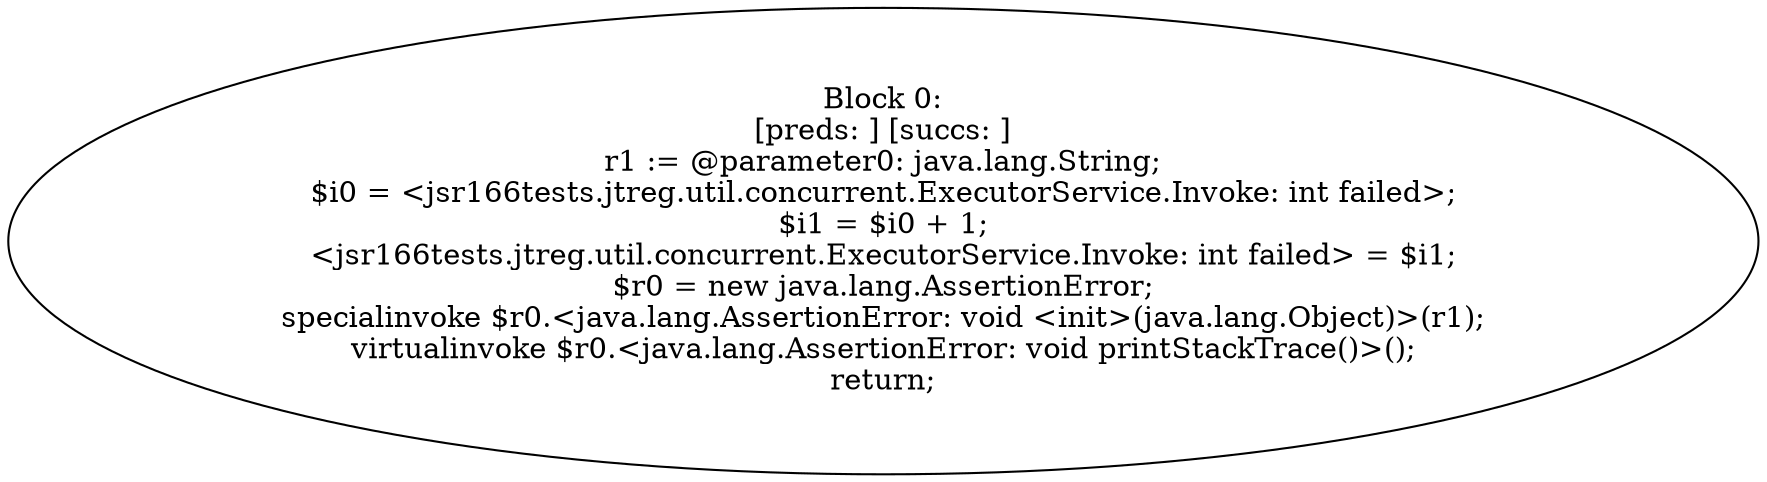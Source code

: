 digraph "unitGraph" {
    "Block 0:
[preds: ] [succs: ]
r1 := @parameter0: java.lang.String;
$i0 = <jsr166tests.jtreg.util.concurrent.ExecutorService.Invoke: int failed>;
$i1 = $i0 + 1;
<jsr166tests.jtreg.util.concurrent.ExecutorService.Invoke: int failed> = $i1;
$r0 = new java.lang.AssertionError;
specialinvoke $r0.<java.lang.AssertionError: void <init>(java.lang.Object)>(r1);
virtualinvoke $r0.<java.lang.AssertionError: void printStackTrace()>();
return;
"
}
